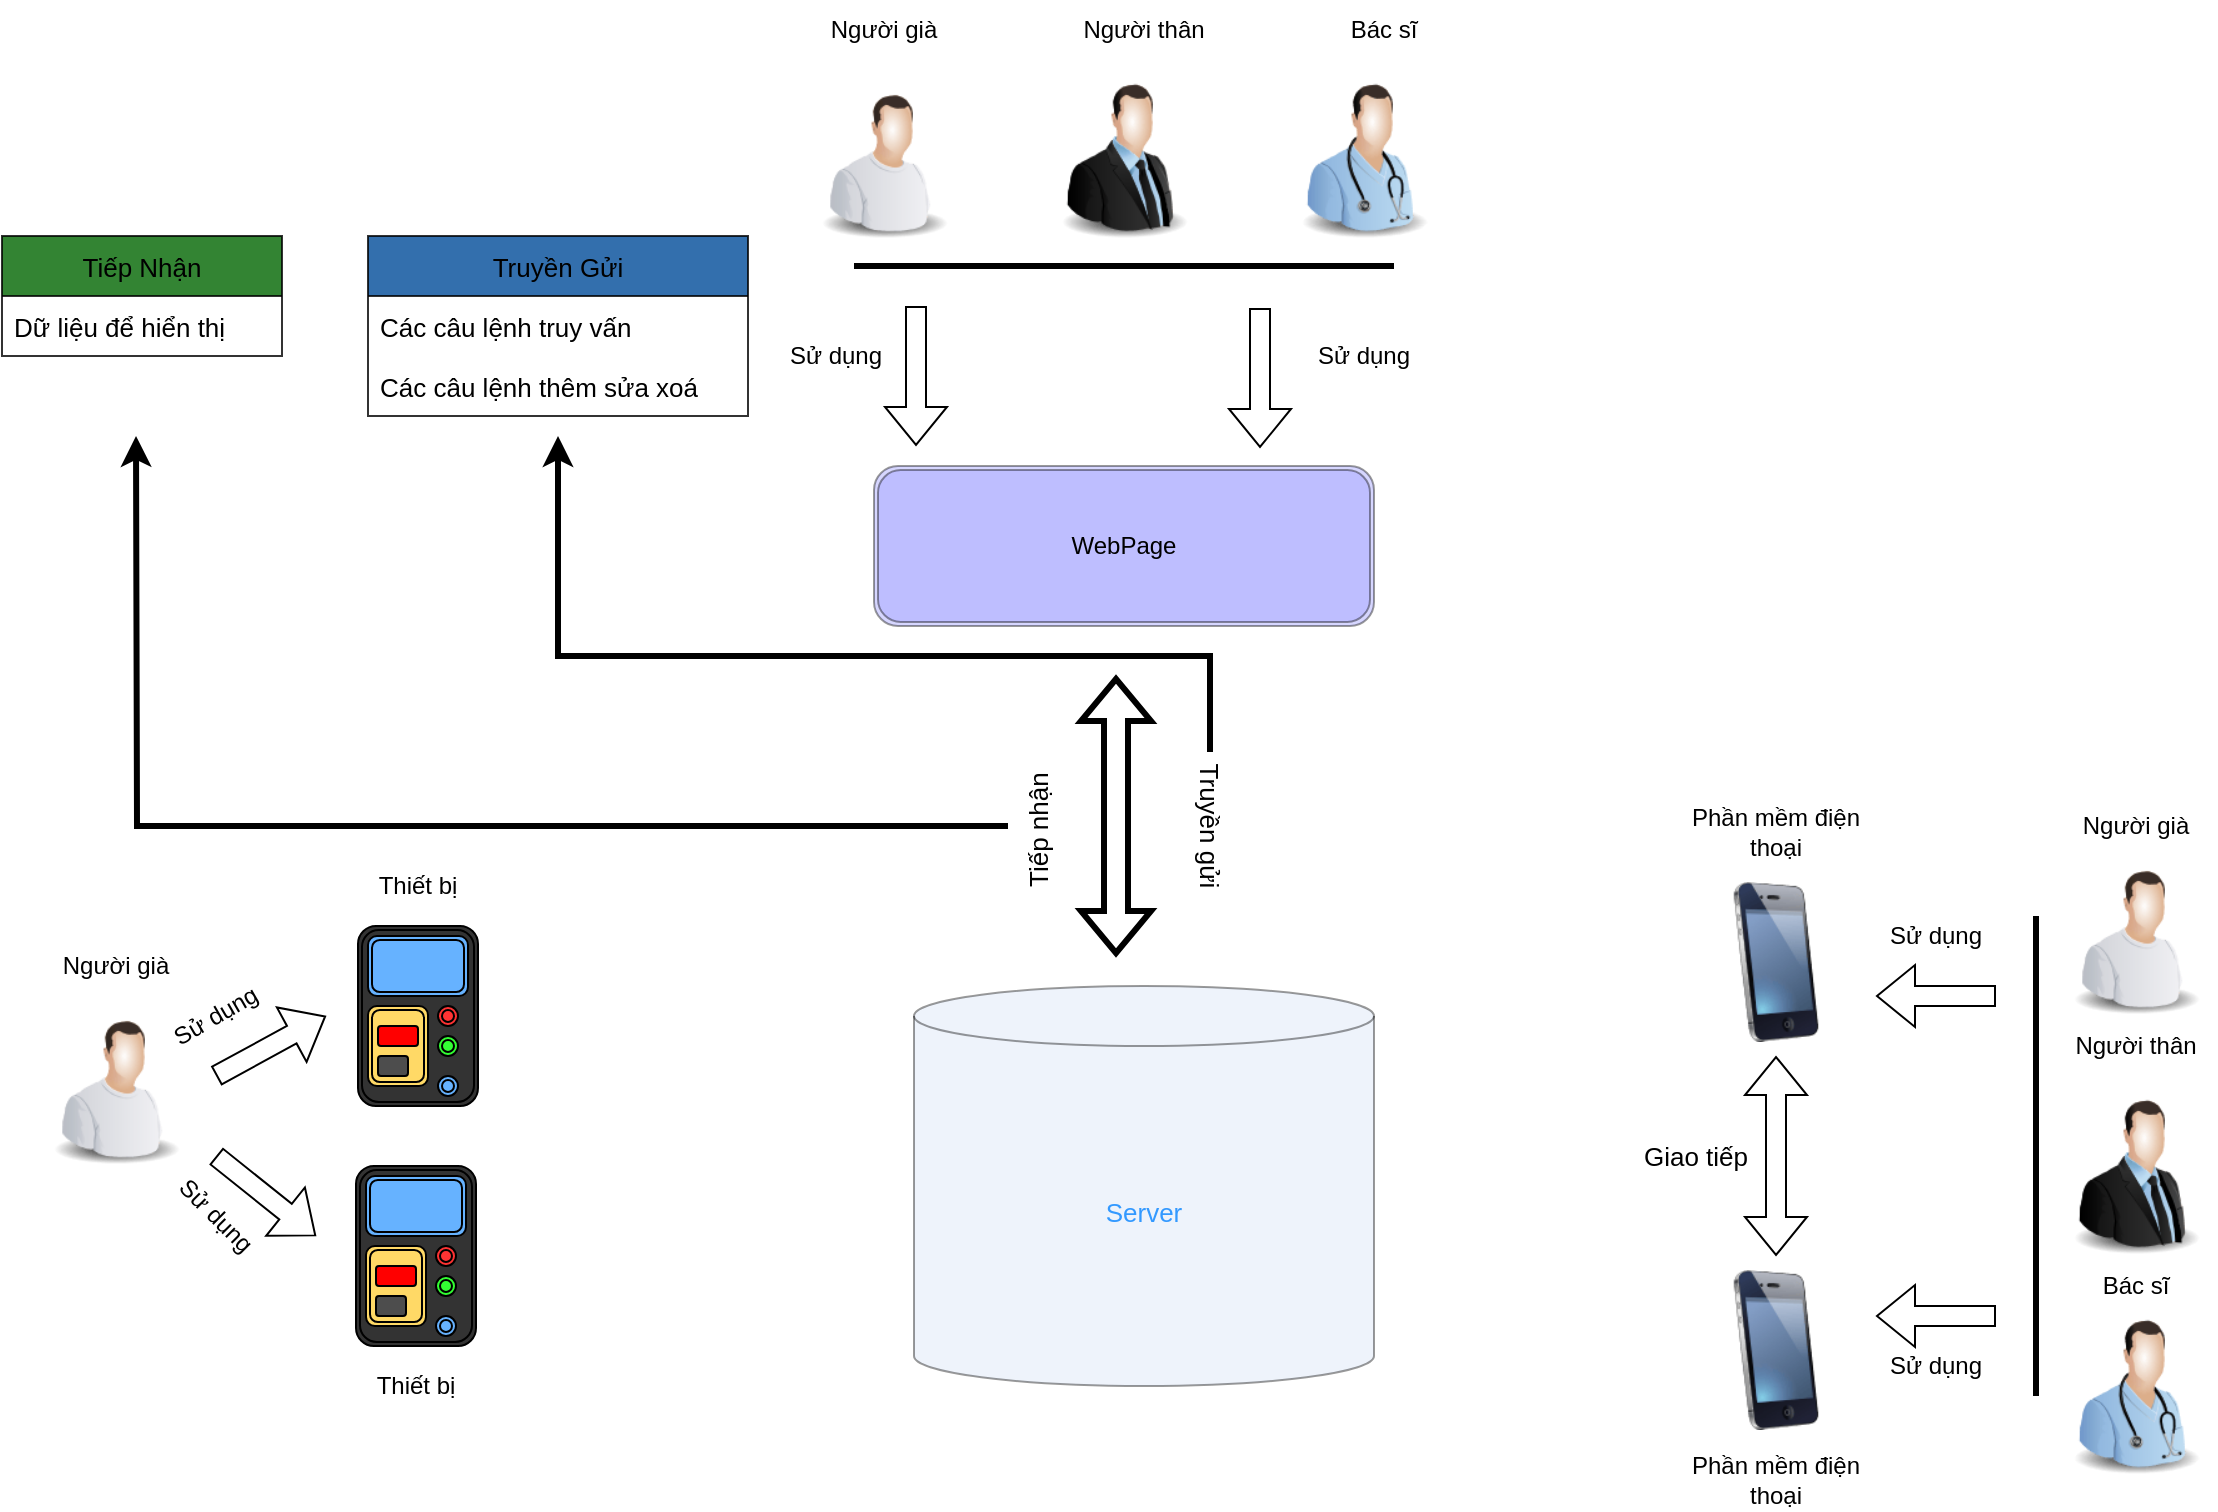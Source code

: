 <mxfile version="15.5.5" type="github">
  <diagram id="dba4_Go4Yop2kQQvszBb" name="Page-1">
    <mxGraphModel dx="1871" dy="1679" grid="1" gridSize="10" guides="1" tooltips="1" connect="1" arrows="1" fold="1" page="1" pageScale="1" pageWidth="850" pageHeight="1100" math="0" shadow="0">
      <root>
        <mxCell id="0" />
        <mxCell id="1" parent="0" />
        <mxCell id="GemKmwBj4J0aGhr2GJkv-1" value="" style="image;html=1;image=img/lib/clip_art/people/Nurse_Man_128x128.png" vertex="1" parent="1">
          <mxGeometry x="464" y="-18" width="80" height="80" as="geometry" />
        </mxCell>
        <mxCell id="GemKmwBj4J0aGhr2GJkv-3" value="" style="image;html=1;image=img/lib/clip_art/people/Suit_Man_128x128.png" vertex="1" parent="1">
          <mxGeometry x="344" y="-18" width="80" height="80" as="geometry" />
        </mxCell>
        <mxCell id="GemKmwBj4J0aGhr2GJkv-4" value="" style="image;html=1;image=img/lib/clip_art/people/Worker_Man_128x128.png" vertex="1" parent="1">
          <mxGeometry x="224" y="-18" width="80" height="80" as="geometry" />
        </mxCell>
        <mxCell id="GemKmwBj4J0aGhr2GJkv-5" value="" style="image;html=1;image=img/lib/clip_art/telecommunication/iPhone_128x128.png" vertex="1" parent="1">
          <mxGeometry x="670" y="383" width="80" height="80" as="geometry" />
        </mxCell>
        <mxCell id="GemKmwBj4J0aGhr2GJkv-7" value="" style="image;html=1;image=img/lib/clip_art/telecommunication/iPhone_128x128.png" vertex="1" parent="1">
          <mxGeometry x="670" y="577" width="80" height="80" as="geometry" />
        </mxCell>
        <mxCell id="GemKmwBj4J0aGhr2GJkv-8" value="" style="image;html=1;image=img/lib/clip_art/people/Worker_Man_128x128.png" vertex="1" parent="1">
          <mxGeometry x="850" y="370" width="80" height="80" as="geometry" />
        </mxCell>
        <mxCell id="GemKmwBj4J0aGhr2GJkv-9" value="" style="image;html=1;image=img/lib/clip_art/people/Suit_Man_128x128.png" vertex="1" parent="1">
          <mxGeometry x="850" y="490" width="80" height="80" as="geometry" />
        </mxCell>
        <mxCell id="GemKmwBj4J0aGhr2GJkv-10" value="" style="image;html=1;image=img/lib/clip_art/people/Nurse_Man_128x128.png" vertex="1" parent="1">
          <mxGeometry x="850" y="600" width="80" height="80" as="geometry" />
        </mxCell>
        <mxCell id="GemKmwBj4J0aGhr2GJkv-11" value="" style="image;html=1;image=img/lib/clip_art/people/Worker_Man_128x128.png" vertex="1" parent="1">
          <mxGeometry x="-160" y="445" width="80" height="80" as="geometry" />
        </mxCell>
        <mxCell id="GemKmwBj4J0aGhr2GJkv-13" value="" style="shape=ext;double=1;rounded=1;whiteSpace=wrap;html=1;rotation=90;fillColor=#333333;" vertex="1" parent="1">
          <mxGeometry x="-15" y="540" width="90" height="60" as="geometry" />
        </mxCell>
        <mxCell id="GemKmwBj4J0aGhr2GJkv-15" value="" style="shape=ext;double=1;rounded=1;whiteSpace=wrap;html=1;fillColor=#66B2FF;" vertex="1" parent="1">
          <mxGeometry x="5" y="530" width="50" height="30" as="geometry" />
        </mxCell>
        <mxCell id="GemKmwBj4J0aGhr2GJkv-16" value="" style="ellipse;shape=doubleEllipse;whiteSpace=wrap;html=1;aspect=fixed;fillColor=#FF3333;" vertex="1" parent="1">
          <mxGeometry x="40" y="565" width="10" height="10" as="geometry" />
        </mxCell>
        <mxCell id="GemKmwBj4J0aGhr2GJkv-17" value="" style="ellipse;shape=doubleEllipse;whiteSpace=wrap;html=1;aspect=fixed;fillColor=#66B2FF;" vertex="1" parent="1">
          <mxGeometry x="40" y="600" width="10" height="10" as="geometry" />
        </mxCell>
        <mxCell id="GemKmwBj4J0aGhr2GJkv-18" value="" style="ellipse;shape=doubleEllipse;whiteSpace=wrap;html=1;aspect=fixed;fillColor=#33FF33;" vertex="1" parent="1">
          <mxGeometry x="40" y="580" width="10" height="10" as="geometry" />
        </mxCell>
        <mxCell id="GemKmwBj4J0aGhr2GJkv-20" value="" style="shape=ext;double=1;rounded=1;whiteSpace=wrap;html=1;fillColor=#FFD966;rotation=90;" vertex="1" parent="1">
          <mxGeometry y="570" width="40" height="30" as="geometry" />
        </mxCell>
        <mxCell id="GemKmwBj4J0aGhr2GJkv-21" value="" style="rounded=1;whiteSpace=wrap;html=1;fillColor=#FF0000;" vertex="1" parent="1">
          <mxGeometry x="10" y="575" width="20" height="10" as="geometry" />
        </mxCell>
        <mxCell id="GemKmwBj4J0aGhr2GJkv-22" value="" style="rounded=1;whiteSpace=wrap;html=1;fillColor=#4D4D4D;" vertex="1" parent="1">
          <mxGeometry x="10" y="590" width="15" height="10" as="geometry" />
        </mxCell>
        <mxCell id="GemKmwBj4J0aGhr2GJkv-33" value="" style="shape=ext;double=1;rounded=1;whiteSpace=wrap;html=1;rotation=90;fillColor=#333333;" vertex="1" parent="1">
          <mxGeometry x="-14" y="420" width="90" height="60" as="geometry" />
        </mxCell>
        <mxCell id="GemKmwBj4J0aGhr2GJkv-34" value="" style="shape=ext;double=1;rounded=1;whiteSpace=wrap;html=1;fillColor=#66B2FF;" vertex="1" parent="1">
          <mxGeometry x="6" y="410" width="50" height="30" as="geometry" />
        </mxCell>
        <mxCell id="GemKmwBj4J0aGhr2GJkv-35" value="" style="ellipse;shape=doubleEllipse;whiteSpace=wrap;html=1;aspect=fixed;fillColor=#FF3333;" vertex="1" parent="1">
          <mxGeometry x="41" y="445" width="10" height="10" as="geometry" />
        </mxCell>
        <mxCell id="GemKmwBj4J0aGhr2GJkv-36" value="" style="ellipse;shape=doubleEllipse;whiteSpace=wrap;html=1;aspect=fixed;fillColor=#66B2FF;" vertex="1" parent="1">
          <mxGeometry x="41" y="480" width="10" height="10" as="geometry" />
        </mxCell>
        <mxCell id="GemKmwBj4J0aGhr2GJkv-37" value="" style="ellipse;shape=doubleEllipse;whiteSpace=wrap;html=1;aspect=fixed;fillColor=#33FF33;" vertex="1" parent="1">
          <mxGeometry x="41" y="460" width="10" height="10" as="geometry" />
        </mxCell>
        <mxCell id="GemKmwBj4J0aGhr2GJkv-38" value="" style="shape=ext;double=1;rounded=1;whiteSpace=wrap;html=1;fillColor=#FFD966;rotation=90;" vertex="1" parent="1">
          <mxGeometry x="1" y="450" width="40" height="30" as="geometry" />
        </mxCell>
        <mxCell id="GemKmwBj4J0aGhr2GJkv-39" value="" style="rounded=1;whiteSpace=wrap;html=1;fillColor=#FF0000;" vertex="1" parent="1">
          <mxGeometry x="11" y="455" width="20" height="10" as="geometry" />
        </mxCell>
        <mxCell id="GemKmwBj4J0aGhr2GJkv-40" value="" style="rounded=1;whiteSpace=wrap;html=1;fillColor=#4D4D4D;" vertex="1" parent="1">
          <mxGeometry x="11" y="470" width="15" height="10" as="geometry" />
        </mxCell>
        <mxCell id="GemKmwBj4J0aGhr2GJkv-41" value="" style="shape=flexArrow;endArrow=classic;html=1;rounded=0;" edge="1" parent="1">
          <mxGeometry width="50" height="50" relative="1" as="geometry">
            <mxPoint x="-70" y="480" as="sourcePoint" />
            <mxPoint x="-15" y="450" as="targetPoint" />
          </mxGeometry>
        </mxCell>
        <mxCell id="GemKmwBj4J0aGhr2GJkv-42" value="" style="shape=flexArrow;endArrow=classic;html=1;rounded=0;" edge="1" parent="1">
          <mxGeometry width="50" height="50" relative="1" as="geometry">
            <mxPoint x="-70" y="520" as="sourcePoint" />
            <mxPoint x="-20" y="560" as="targetPoint" />
          </mxGeometry>
        </mxCell>
        <mxCell id="GemKmwBj4J0aGhr2GJkv-43" value="Sử dụng" style="text;html=1;strokeColor=none;fillColor=none;align=center;verticalAlign=middle;whiteSpace=wrap;rounded=0;rotation=-30;" vertex="1" parent="1">
          <mxGeometry x="-100" y="435" width="60" height="30" as="geometry" />
        </mxCell>
        <mxCell id="GemKmwBj4J0aGhr2GJkv-44" value="Sử dụng" style="text;html=1;strokeColor=none;fillColor=none;align=center;verticalAlign=middle;whiteSpace=wrap;rounded=0;rotation=45;" vertex="1" parent="1">
          <mxGeometry x="-100" y="535" width="60" height="30" as="geometry" />
        </mxCell>
        <mxCell id="GemKmwBj4J0aGhr2GJkv-45" value="Người già" style="text;html=1;strokeColor=none;fillColor=none;align=center;verticalAlign=middle;whiteSpace=wrap;rounded=0;" vertex="1" parent="1">
          <mxGeometry x="-150" y="410" width="60" height="30" as="geometry" />
        </mxCell>
        <mxCell id="GemKmwBj4J0aGhr2GJkv-46" value="Người già" style="text;html=1;strokeColor=none;fillColor=none;align=center;verticalAlign=middle;whiteSpace=wrap;rounded=0;" vertex="1" parent="1">
          <mxGeometry x="234" y="-58" width="60" height="30" as="geometry" />
        </mxCell>
        <mxCell id="GemKmwBj4J0aGhr2GJkv-47" value="Người thân" style="text;html=1;strokeColor=none;fillColor=none;align=center;verticalAlign=middle;whiteSpace=wrap;rounded=0;" vertex="1" parent="1">
          <mxGeometry x="354" y="-58" width="80" height="30" as="geometry" />
        </mxCell>
        <mxCell id="GemKmwBj4J0aGhr2GJkv-48" value="Bác sĩ" style="text;html=1;strokeColor=none;fillColor=none;align=center;verticalAlign=middle;whiteSpace=wrap;rounded=0;" vertex="1" parent="1">
          <mxGeometry x="484" y="-58" width="60" height="30" as="geometry" />
        </mxCell>
        <mxCell id="GemKmwBj4J0aGhr2GJkv-49" value="Thiết bị" style="text;html=1;strokeColor=none;fillColor=none;align=center;verticalAlign=middle;whiteSpace=wrap;rounded=0;" vertex="1" parent="1">
          <mxGeometry x="1" y="370" width="60" height="30" as="geometry" />
        </mxCell>
        <mxCell id="GemKmwBj4J0aGhr2GJkv-50" value="Thiết bị" style="text;html=1;strokeColor=none;fillColor=none;align=center;verticalAlign=middle;whiteSpace=wrap;rounded=0;" vertex="1" parent="1">
          <mxGeometry y="620" width="60" height="30" as="geometry" />
        </mxCell>
        <mxCell id="GemKmwBj4J0aGhr2GJkv-51" value="" style="shape=flexArrow;endArrow=classic;html=1;rounded=0;fillColor=none;" edge="1" parent="1">
          <mxGeometry width="50" height="50" relative="1" as="geometry">
            <mxPoint x="820" y="600" as="sourcePoint" />
            <mxPoint x="760" y="600" as="targetPoint" />
          </mxGeometry>
        </mxCell>
        <mxCell id="GemKmwBj4J0aGhr2GJkv-52" value="" style="endArrow=none;html=1;rounded=0;fillColor=#003300;strokeWidth=3;" edge="1" parent="1">
          <mxGeometry width="50" height="50" relative="1" as="geometry">
            <mxPoint x="840" y="640" as="sourcePoint" />
            <mxPoint x="840" y="400" as="targetPoint" />
          </mxGeometry>
        </mxCell>
        <mxCell id="GemKmwBj4J0aGhr2GJkv-53" value="" style="shape=flexArrow;endArrow=classic;html=1;rounded=0;fillColor=none;" edge="1" parent="1">
          <mxGeometry width="50" height="50" relative="1" as="geometry">
            <mxPoint x="820" y="440" as="sourcePoint" />
            <mxPoint x="760" y="440" as="targetPoint" />
          </mxGeometry>
        </mxCell>
        <mxCell id="GemKmwBj4J0aGhr2GJkv-54" value="Sử dụng" style="text;html=1;strokeColor=none;fillColor=none;align=center;verticalAlign=middle;whiteSpace=wrap;rounded=0;rotation=0;" vertex="1" parent="1">
          <mxGeometry x="760" y="395" width="60" height="30" as="geometry" />
        </mxCell>
        <mxCell id="GemKmwBj4J0aGhr2GJkv-55" value="Sử dụng" style="text;html=1;strokeColor=none;fillColor=none;align=center;verticalAlign=middle;whiteSpace=wrap;rounded=0;rotation=0;" vertex="1" parent="1">
          <mxGeometry x="760" y="610" width="60" height="30" as="geometry" />
        </mxCell>
        <mxCell id="GemKmwBj4J0aGhr2GJkv-56" value="Phần mềm điện thoại" style="text;html=1;strokeColor=none;fillColor=none;align=center;verticalAlign=middle;whiteSpace=wrap;rounded=0;" vertex="1" parent="1">
          <mxGeometry x="660" y="343" width="100" height="30" as="geometry" />
        </mxCell>
        <mxCell id="GemKmwBj4J0aGhr2GJkv-57" value="Phần mềm điện thoại" style="text;html=1;strokeColor=none;fillColor=none;align=center;verticalAlign=middle;whiteSpace=wrap;rounded=0;" vertex="1" parent="1">
          <mxGeometry x="660" y="667" width="100" height="30" as="geometry" />
        </mxCell>
        <mxCell id="GemKmwBj4J0aGhr2GJkv-58" value="Người già" style="text;html=1;strokeColor=none;fillColor=none;align=center;verticalAlign=middle;whiteSpace=wrap;rounded=0;" vertex="1" parent="1">
          <mxGeometry x="860" y="340" width="60" height="30" as="geometry" />
        </mxCell>
        <mxCell id="GemKmwBj4J0aGhr2GJkv-59" value="Người thân" style="text;html=1;strokeColor=none;fillColor=none;align=center;verticalAlign=middle;whiteSpace=wrap;rounded=0;" vertex="1" parent="1">
          <mxGeometry x="850" y="450" width="80" height="30" as="geometry" />
        </mxCell>
        <mxCell id="GemKmwBj4J0aGhr2GJkv-60" value="Bác sĩ" style="text;html=1;strokeColor=none;fillColor=none;align=center;verticalAlign=middle;whiteSpace=wrap;rounded=0;" vertex="1" parent="1">
          <mxGeometry x="860" y="570" width="60" height="30" as="geometry" />
        </mxCell>
        <mxCell id="GemKmwBj4J0aGhr2GJkv-61" value="" style="endArrow=none;html=1;rounded=0;strokeWidth=3;fillColor=none;" edge="1" parent="1">
          <mxGeometry width="50" height="50" relative="1" as="geometry">
            <mxPoint x="249" y="75" as="sourcePoint" />
            <mxPoint x="519" y="75" as="targetPoint" />
          </mxGeometry>
        </mxCell>
        <mxCell id="GemKmwBj4J0aGhr2GJkv-62" value="Sử dụng" style="text;html=1;strokeColor=none;fillColor=none;align=center;verticalAlign=middle;whiteSpace=wrap;rounded=0;rotation=0;" vertex="1" parent="1">
          <mxGeometry x="210" y="105" width="60" height="30" as="geometry" />
        </mxCell>
        <mxCell id="GemKmwBj4J0aGhr2GJkv-63" value="" style="shape=flexArrow;endArrow=classic;html=1;rounded=0;fillColor=none;" edge="1" parent="1">
          <mxGeometry width="50" height="50" relative="1" as="geometry">
            <mxPoint x="280" y="95" as="sourcePoint" />
            <mxPoint x="280" y="165" as="targetPoint" />
          </mxGeometry>
        </mxCell>
        <mxCell id="GemKmwBj4J0aGhr2GJkv-64" value="Sử dụng" style="text;html=1;strokeColor=none;fillColor=none;align=center;verticalAlign=middle;whiteSpace=wrap;rounded=0;rotation=0;" vertex="1" parent="1">
          <mxGeometry x="474" y="105" width="60" height="30" as="geometry" />
        </mxCell>
        <mxCell id="GemKmwBj4J0aGhr2GJkv-65" value="" style="shape=flexArrow;endArrow=classic;html=1;rounded=0;fillColor=none;" edge="1" parent="1">
          <mxGeometry width="50" height="50" relative="1" as="geometry">
            <mxPoint x="452" y="96" as="sourcePoint" />
            <mxPoint x="452" y="166" as="targetPoint" />
          </mxGeometry>
        </mxCell>
        <mxCell id="GemKmwBj4J0aGhr2GJkv-66" value="WebPage" style="shape=ext;double=1;rounded=1;whiteSpace=wrap;html=1;fillColor=#9999FF;opacity=40;" vertex="1" parent="1">
          <mxGeometry x="259" y="175" width="250" height="80" as="geometry" />
        </mxCell>
        <mxCell id="GemKmwBj4J0aGhr2GJkv-67" value="&lt;font style=&quot;font-size: 13px&quot; color=&quot;#3399ff&quot;&gt;Server&lt;/font&gt;" style="shape=cylinder3;whiteSpace=wrap;html=1;boundedLbl=1;backgroundOutline=1;size=15;fillColor=#D4E1F5;opacity=40;" vertex="1" parent="1">
          <mxGeometry x="279" y="435" width="230" height="200" as="geometry" />
        </mxCell>
        <mxCell id="GemKmwBj4J0aGhr2GJkv-68" value="" style="shape=flexArrow;endArrow=classic;startArrow=classic;html=1;rounded=0;fontSize=13;fontColor=#3399FF;strokeWidth=3;fillColor=none;" edge="1" parent="1">
          <mxGeometry width="100" height="100" relative="1" as="geometry">
            <mxPoint x="380" y="420" as="sourcePoint" />
            <mxPoint x="380" y="280" as="targetPoint" />
          </mxGeometry>
        </mxCell>
        <mxCell id="GemKmwBj4J0aGhr2GJkv-75" value="" style="edgeStyle=orthogonalEdgeStyle;rounded=0;orthogonalLoop=1;jettySize=auto;html=1;fontSize=13;fontColor=#000000;strokeWidth=3;fillColor=none;" edge="1" parent="1" source="GemKmwBj4J0aGhr2GJkv-69">
          <mxGeometry relative="1" as="geometry">
            <mxPoint x="-110" y="160" as="targetPoint" />
          </mxGeometry>
        </mxCell>
        <mxCell id="GemKmwBj4J0aGhr2GJkv-69" value="&lt;font color=&quot;#000000&quot;&gt;Tiếp nhận&amp;nbsp;&lt;/font&gt;" style="text;html=1;strokeColor=none;fillColor=none;align=center;verticalAlign=middle;whiteSpace=wrap;rounded=0;fontSize=13;fontColor=#3399FF;opacity=40;rotation=-90;" vertex="1" parent="1">
          <mxGeometry x="304" y="340" width="74" height="30" as="geometry" />
        </mxCell>
        <mxCell id="GemKmwBj4J0aGhr2GJkv-81" value="" style="edgeStyle=orthogonalEdgeStyle;rounded=0;orthogonalLoop=1;jettySize=auto;html=1;fontSize=13;fontColor=#000000;strokeWidth=3;fillColor=none;" edge="1" parent="1" source="GemKmwBj4J0aGhr2GJkv-70">
          <mxGeometry relative="1" as="geometry">
            <mxPoint x="101" y="160" as="targetPoint" />
            <Array as="points">
              <mxPoint x="427" y="270" />
              <mxPoint x="101" y="270" />
            </Array>
          </mxGeometry>
        </mxCell>
        <mxCell id="GemKmwBj4J0aGhr2GJkv-70" value="&lt;font color=&quot;#000000&quot;&gt;Truyền gửi&lt;br&gt;&lt;/font&gt;" style="text;html=1;strokeColor=none;fillColor=none;align=center;verticalAlign=middle;whiteSpace=wrap;rounded=0;fontSize=13;fontColor=#3399FF;opacity=40;rotation=90;" vertex="1" parent="1">
          <mxGeometry x="390" y="340" width="74" height="30" as="geometry" />
        </mxCell>
        <mxCell id="GemKmwBj4J0aGhr2GJkv-76" value="Truyền Gửi" style="swimlane;fontStyle=0;childLayout=stackLayout;horizontal=1;startSize=30;horizontalStack=0;resizeParent=1;resizeParentMax=0;resizeLast=0;collapsible=1;marginBottom=0;fontSize=13;fontColor=#000000;fillColor=#004C99;opacity=80;" vertex="1" parent="1">
          <mxGeometry x="6" y="60" width="190" height="90" as="geometry" />
        </mxCell>
        <mxCell id="GemKmwBj4J0aGhr2GJkv-77" value="Các câu lệnh truy vấn" style="text;strokeColor=none;fillColor=none;align=left;verticalAlign=middle;spacingLeft=4;spacingRight=4;overflow=hidden;points=[[0,0.5],[1,0.5]];portConstraint=eastwest;rotatable=0;fontSize=13;fontColor=#000000;opacity=40;" vertex="1" parent="GemKmwBj4J0aGhr2GJkv-76">
          <mxGeometry y="30" width="190" height="30" as="geometry" />
        </mxCell>
        <mxCell id="GemKmwBj4J0aGhr2GJkv-78" value="Các câu lệnh thêm sửa xoá" style="text;strokeColor=none;fillColor=none;align=left;verticalAlign=middle;spacingLeft=4;spacingRight=4;overflow=hidden;points=[[0,0.5],[1,0.5]];portConstraint=eastwest;rotatable=0;fontSize=13;fontColor=#000000;opacity=40;" vertex="1" parent="GemKmwBj4J0aGhr2GJkv-76">
          <mxGeometry y="60" width="190" height="30" as="geometry" />
        </mxCell>
        <mxCell id="GemKmwBj4J0aGhr2GJkv-82" value="Tiếp Nhận" style="swimlane;fontStyle=0;childLayout=stackLayout;horizontal=1;startSize=30;horizontalStack=0;resizeParent=1;resizeParentMax=0;resizeLast=0;collapsible=1;marginBottom=0;fontSize=13;fontColor=#000000;fillColor=#006600;opacity=80;" vertex="1" parent="1">
          <mxGeometry x="-177" y="60" width="140" height="60" as="geometry" />
        </mxCell>
        <mxCell id="GemKmwBj4J0aGhr2GJkv-83" value="Dữ liệu để hiển thị" style="text;strokeColor=none;fillColor=none;align=left;verticalAlign=middle;spacingLeft=4;spacingRight=4;overflow=hidden;points=[[0,0.5],[1,0.5]];portConstraint=eastwest;rotatable=0;fontSize=13;fontColor=#000000;opacity=40;" vertex="1" parent="GemKmwBj4J0aGhr2GJkv-82">
          <mxGeometry y="30" width="140" height="30" as="geometry" />
        </mxCell>
        <mxCell id="GemKmwBj4J0aGhr2GJkv-86" value="" style="shape=flexArrow;endArrow=classic;startArrow=classic;html=1;rounded=0;fontSize=13;fontColor=#000000;strokeWidth=1;fillColor=none;" edge="1" parent="1">
          <mxGeometry width="100" height="100" relative="1" as="geometry">
            <mxPoint x="710" y="570" as="sourcePoint" />
            <mxPoint x="710" y="470" as="targetPoint" />
          </mxGeometry>
        </mxCell>
        <mxCell id="GemKmwBj4J0aGhr2GJkv-87" value="Giao tiếp" style="text;html=1;strokeColor=none;fillColor=none;align=center;verticalAlign=middle;whiteSpace=wrap;rounded=0;fontSize=13;fontColor=#000000;opacity=80;" vertex="1" parent="1">
          <mxGeometry x="640" y="505" width="60" height="30" as="geometry" />
        </mxCell>
      </root>
    </mxGraphModel>
  </diagram>
</mxfile>
